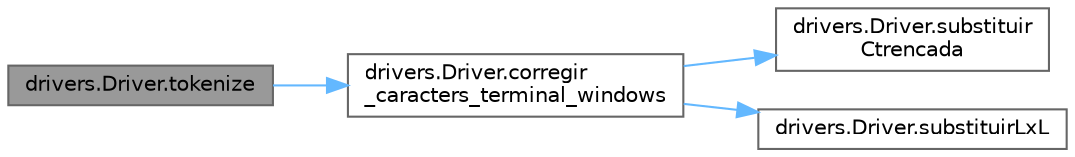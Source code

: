 digraph "drivers.Driver.tokenize"
{
 // INTERACTIVE_SVG=YES
 // LATEX_PDF_SIZE
  bgcolor="transparent";
  edge [fontname=Helvetica,fontsize=10,labelfontname=Helvetica,labelfontsize=10];
  node [fontname=Helvetica,fontsize=10,shape=box,height=0.2,width=0.4];
  rankdir="LR";
  Node1 [id="Node000001",label="drivers.Driver.tokenize",height=0.2,width=0.4,color="gray40", fillcolor="grey60", style="filled", fontcolor="black",tooltip="Genera una llista amb les lletres i dígrafs del paràmetre."];
  Node1 -> Node2 [id="edge1_Node000001_Node000002",color="steelblue1",style="solid",tooltip=" "];
  Node2 [id="Node000002",label="drivers.Driver.corregir\l_caracters_terminal_windows",height=0.2,width=0.4,color="grey40", fillcolor="white", style="filled",URL="$classdrivers_1_1_driver.html#a1f0852212ac7d690fe9c705f9eadd737",tooltip="Donat un text entrat per terminal, és possible que el charSet de la consola no reconegui correctament..."];
  Node2 -> Node3 [id="edge2_Node000002_Node000003",color="steelblue1",style="solid",tooltip=" "];
  Node3 [id="Node000003",label="drivers.Driver.substituir\lCtrencada",height=0.2,width=0.4,color="grey40", fillcolor="white", style="filled",URL="$classdrivers_1_1_driver.html#a5337e850da710900d1ef6e2c4455a416",tooltip="Donada una seqüència de caràcters identifica qualsevol submot \"[VOCAL]?\" o \"?[VOCAL]\" i ho substituei..."];
  Node2 -> Node4 [id="edge3_Node000002_Node000004",color="steelblue1",style="solid",tooltip=" "];
  Node4 [id="Node000004",label="drivers.Driver.substituirLxL",height=0.2,width=0.4,color="grey40", fillcolor="white", style="filled",URL="$classdrivers_1_1_driver.html#a5786bc8fc6091766d21fc7e775c38b45",tooltip="Donada una seqüència de caràcters identifica qualsevol submot \"LxL\" on x no pertany al conjunt {A-Z}..."];
}
